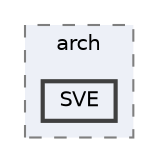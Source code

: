 digraph "nuli-avionics-flight-software/platformio_nuli_avionics_flight_software/include/Eigen/src/Core/arch/SVE"
{
 // LATEX_PDF_SIZE
  bgcolor="transparent";
  edge [fontname=Helvetica,fontsize=10,labelfontname=Helvetica,labelfontsize=10];
  node [fontname=Helvetica,fontsize=10,shape=box,height=0.2,width=0.4];
  compound=true
  subgraph clusterdir_bd19d053d7f0455d951dd92572a22148 {
    graph [ bgcolor="#edf0f7", pencolor="grey50", label="arch", fontname=Helvetica,fontsize=10 style="filled,dashed", URL="dir_bd19d053d7f0455d951dd92572a22148.html",tooltip=""]
  dir_6b683395d9a03a19e561749ef877de04 [label="SVE", fillcolor="#edf0f7", color="grey25", style="filled,bold", URL="dir_6b683395d9a03a19e561749ef877de04.html",tooltip=""];
  }
}

